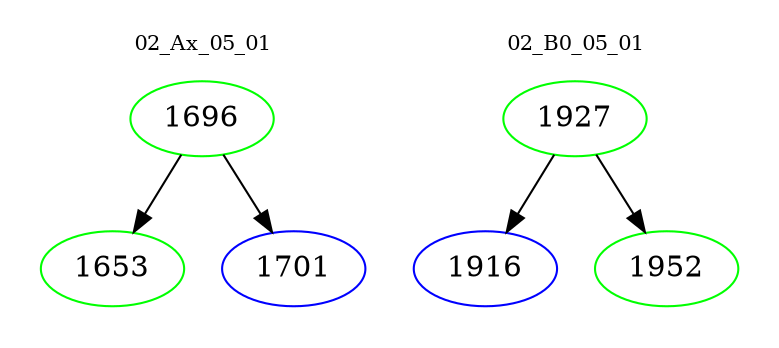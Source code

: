 digraph{
subgraph cluster_0 {
color = white
label = "02_Ax_05_01";
fontsize=10;
T0_1696 [label="1696", color="green"]
T0_1696 -> T0_1653 [color="black"]
T0_1653 [label="1653", color="green"]
T0_1696 -> T0_1701 [color="black"]
T0_1701 [label="1701", color="blue"]
}
subgraph cluster_1 {
color = white
label = "02_B0_05_01";
fontsize=10;
T1_1927 [label="1927", color="green"]
T1_1927 -> T1_1916 [color="black"]
T1_1916 [label="1916", color="blue"]
T1_1927 -> T1_1952 [color="black"]
T1_1952 [label="1952", color="green"]
}
}
